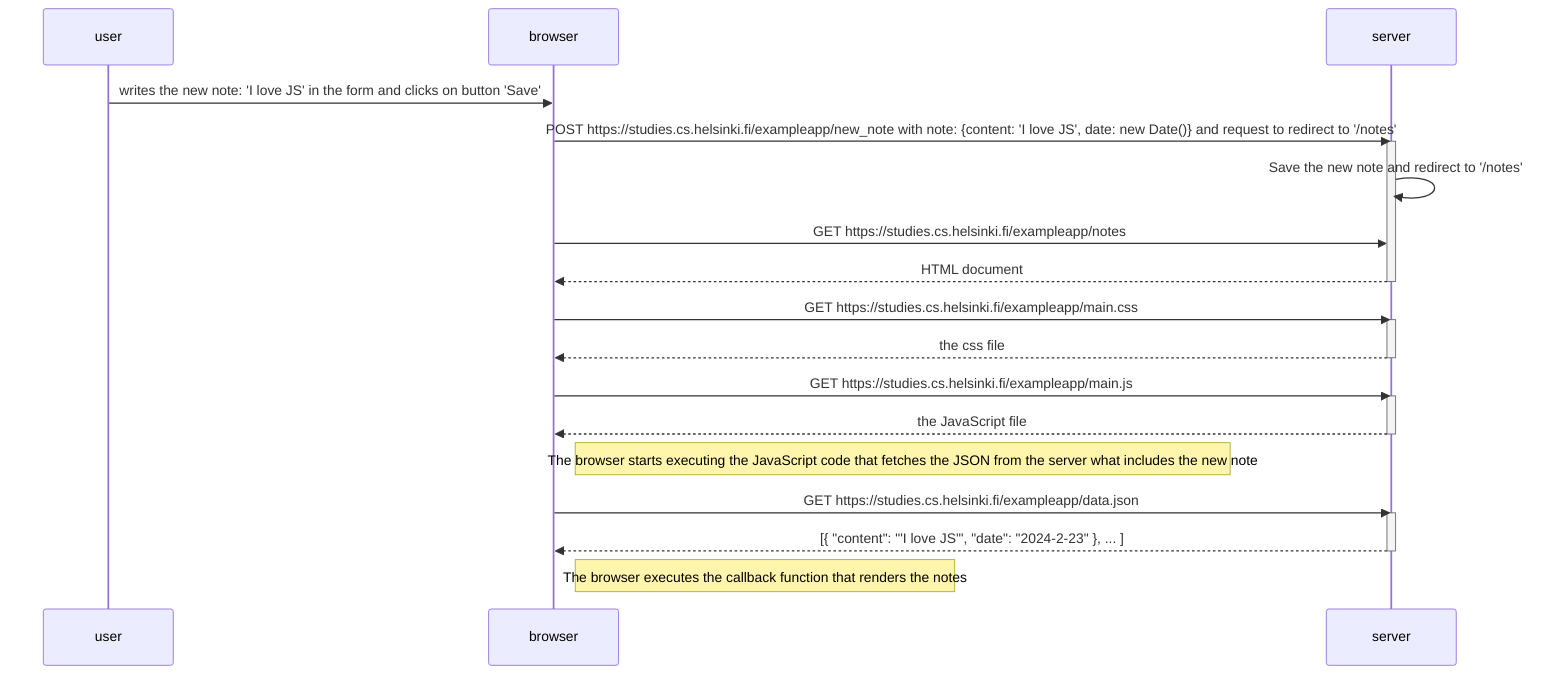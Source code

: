 sequenceDiagram
    participant user
    participant browser
    participant server

    user->>browser: writes the new note: 'I love JS' in the form and clicks on button 'Save'

    browser->>server: POST https://studies.cs.helsinki.fi/exampleapp/new_note with note: {content: 'I love JS', date: new Date()} and request to redirect to '/notes'
    activate server
    server->>server: Save the new note and redirect to '/notes'
    browser->>server: GET https://studies.cs.helsinki.fi/exampleapp/notes
    server-->>browser: HTML document
    deactivate server

    browser->>server: GET https://studies.cs.helsinki.fi/exampleapp/main.css
    activate server
    server-->>browser: the css file
    deactivate server

    browser->>server: GET https://studies.cs.helsinki.fi/exampleapp/main.js
    activate server
    server-->>browser: the JavaScript file
    deactivate server

    Note right of browser: The browser starts executing the JavaScript code that fetches the JSON from the server what includes the new note

    browser->>server: GET https://studies.cs.helsinki.fi/exampleapp/data.json
    activate server
    server-->>browser: [{ "content": "'I love JS'", "date": "2024-2-23" }, ... ]
    deactivate server

    Note right of browser: The browser executes the callback function that renders the notes